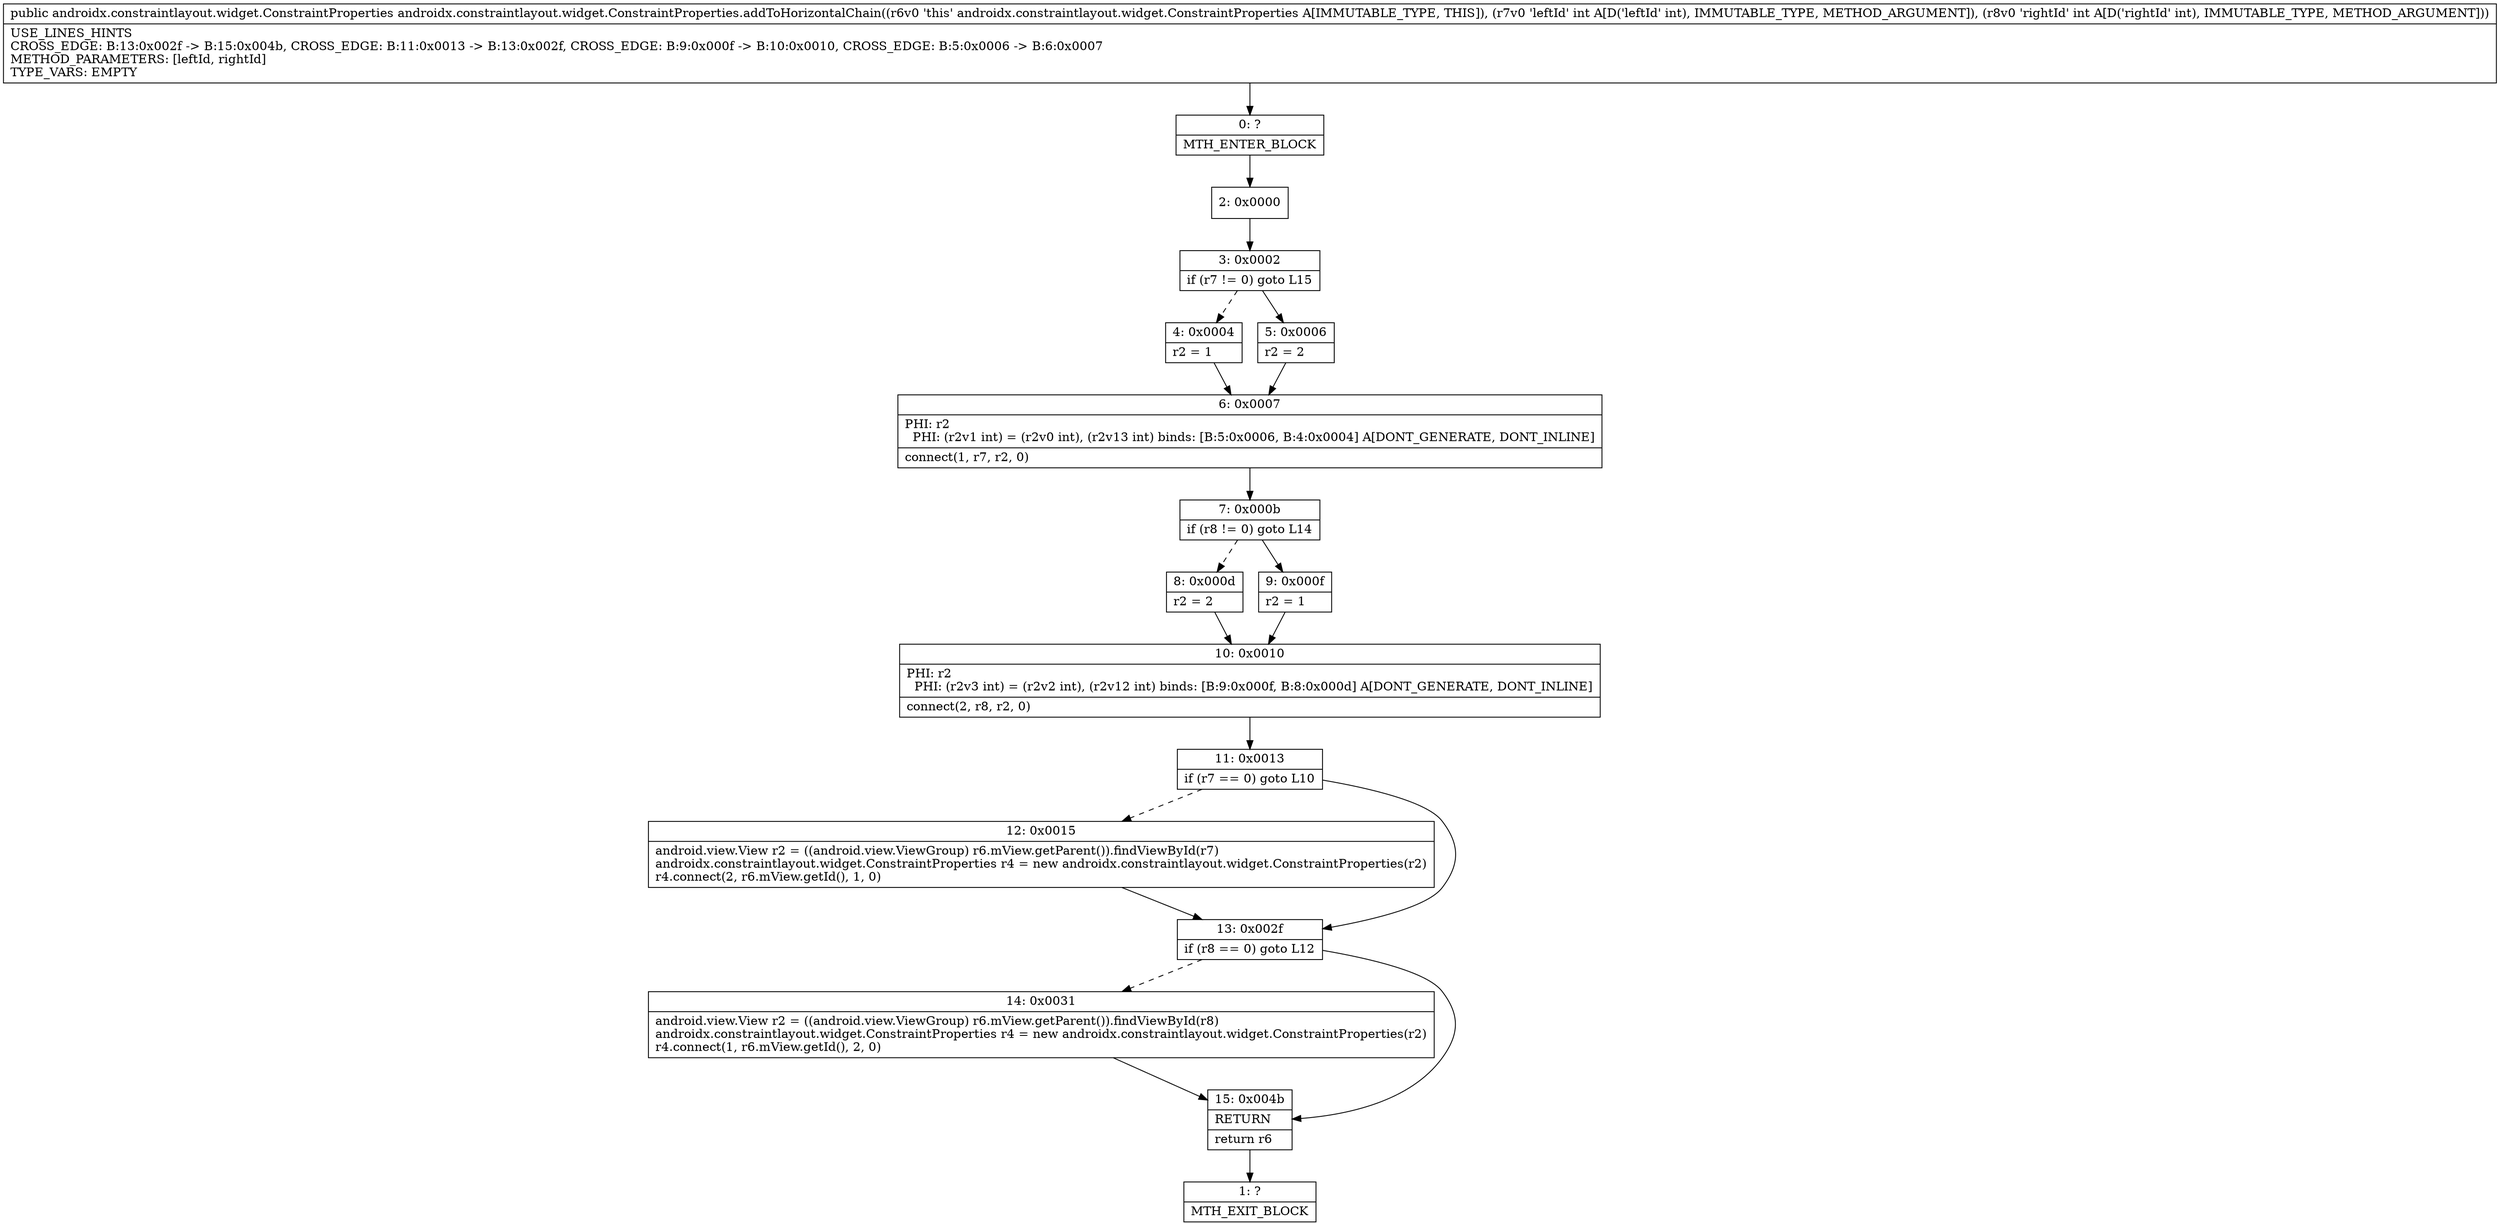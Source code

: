 digraph "CFG forandroidx.constraintlayout.widget.ConstraintProperties.addToHorizontalChain(II)Landroidx\/constraintlayout\/widget\/ConstraintProperties;" {
Node_0 [shape=record,label="{0\:\ ?|MTH_ENTER_BLOCK\l}"];
Node_2 [shape=record,label="{2\:\ 0x0000}"];
Node_3 [shape=record,label="{3\:\ 0x0002|if (r7 != 0) goto L15\l}"];
Node_4 [shape=record,label="{4\:\ 0x0004|r2 = 1\l}"];
Node_6 [shape=record,label="{6\:\ 0x0007|PHI: r2 \l  PHI: (r2v1 int) = (r2v0 int), (r2v13 int) binds: [B:5:0x0006, B:4:0x0004] A[DONT_GENERATE, DONT_INLINE]\l|connect(1, r7, r2, 0)\l}"];
Node_7 [shape=record,label="{7\:\ 0x000b|if (r8 != 0) goto L14\l}"];
Node_8 [shape=record,label="{8\:\ 0x000d|r2 = 2\l}"];
Node_10 [shape=record,label="{10\:\ 0x0010|PHI: r2 \l  PHI: (r2v3 int) = (r2v2 int), (r2v12 int) binds: [B:9:0x000f, B:8:0x000d] A[DONT_GENERATE, DONT_INLINE]\l|connect(2, r8, r2, 0)\l}"];
Node_11 [shape=record,label="{11\:\ 0x0013|if (r7 == 0) goto L10\l}"];
Node_12 [shape=record,label="{12\:\ 0x0015|android.view.View r2 = ((android.view.ViewGroup) r6.mView.getParent()).findViewById(r7)\landroidx.constraintlayout.widget.ConstraintProperties r4 = new androidx.constraintlayout.widget.ConstraintProperties(r2)\lr4.connect(2, r6.mView.getId(), 1, 0)\l}"];
Node_13 [shape=record,label="{13\:\ 0x002f|if (r8 == 0) goto L12\l}"];
Node_14 [shape=record,label="{14\:\ 0x0031|android.view.View r2 = ((android.view.ViewGroup) r6.mView.getParent()).findViewById(r8)\landroidx.constraintlayout.widget.ConstraintProperties r4 = new androidx.constraintlayout.widget.ConstraintProperties(r2)\lr4.connect(1, r6.mView.getId(), 2, 0)\l}"];
Node_15 [shape=record,label="{15\:\ 0x004b|RETURN\l|return r6\l}"];
Node_1 [shape=record,label="{1\:\ ?|MTH_EXIT_BLOCK\l}"];
Node_9 [shape=record,label="{9\:\ 0x000f|r2 = 1\l}"];
Node_5 [shape=record,label="{5\:\ 0x0006|r2 = 2\l}"];
MethodNode[shape=record,label="{public androidx.constraintlayout.widget.ConstraintProperties androidx.constraintlayout.widget.ConstraintProperties.addToHorizontalChain((r6v0 'this' androidx.constraintlayout.widget.ConstraintProperties A[IMMUTABLE_TYPE, THIS]), (r7v0 'leftId' int A[D('leftId' int), IMMUTABLE_TYPE, METHOD_ARGUMENT]), (r8v0 'rightId' int A[D('rightId' int), IMMUTABLE_TYPE, METHOD_ARGUMENT]))  | USE_LINES_HINTS\lCROSS_EDGE: B:13:0x002f \-\> B:15:0x004b, CROSS_EDGE: B:11:0x0013 \-\> B:13:0x002f, CROSS_EDGE: B:9:0x000f \-\> B:10:0x0010, CROSS_EDGE: B:5:0x0006 \-\> B:6:0x0007\lMETHOD_PARAMETERS: [leftId, rightId]\lTYPE_VARS: EMPTY\l}"];
MethodNode -> Node_0;Node_0 -> Node_2;
Node_2 -> Node_3;
Node_3 -> Node_4[style=dashed];
Node_3 -> Node_5;
Node_4 -> Node_6;
Node_6 -> Node_7;
Node_7 -> Node_8[style=dashed];
Node_7 -> Node_9;
Node_8 -> Node_10;
Node_10 -> Node_11;
Node_11 -> Node_12[style=dashed];
Node_11 -> Node_13;
Node_12 -> Node_13;
Node_13 -> Node_14[style=dashed];
Node_13 -> Node_15;
Node_14 -> Node_15;
Node_15 -> Node_1;
Node_9 -> Node_10;
Node_5 -> Node_6;
}

